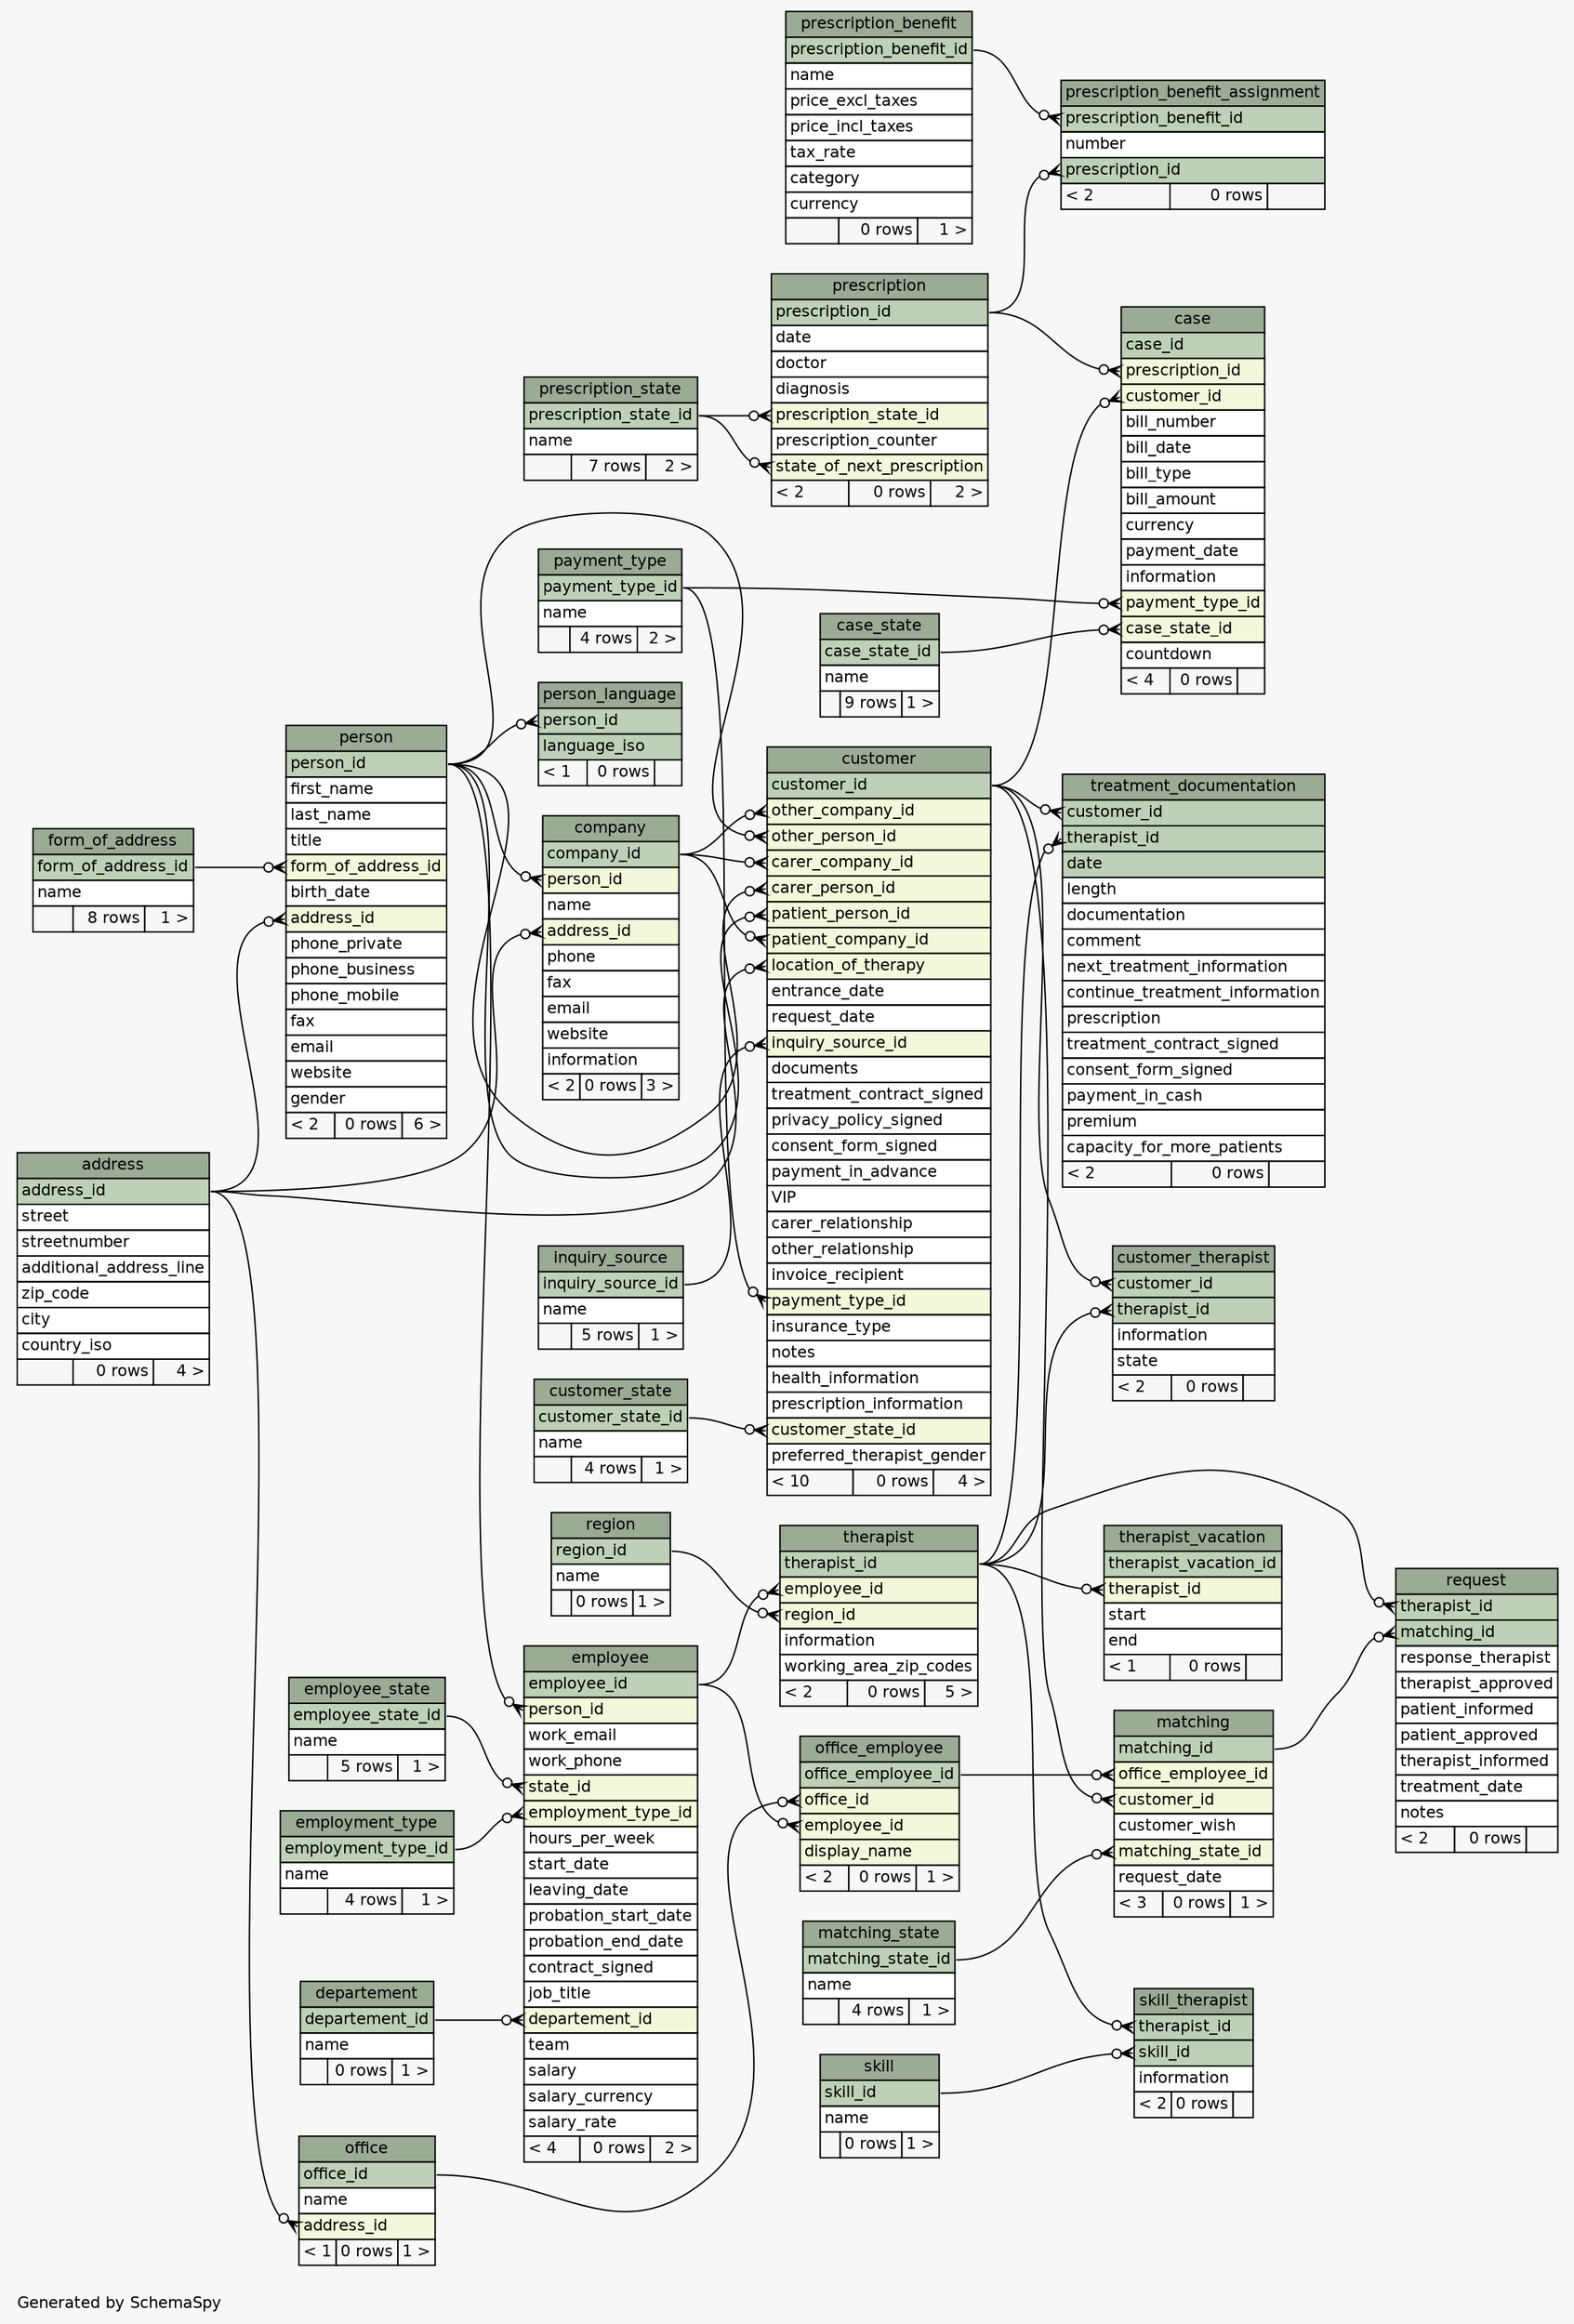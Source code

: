 // dot 2.40.1 on Linux 5.3.0-28-generic
// SchemaSpy rev 590
digraph "largeRelationshipsDiagram" {
  graph [
    rankdir="RL"
    bgcolor="#f7f7f7"
    label="\nGenerated by SchemaSpy"
    labeljust="l"
    nodesep="0.18"
    ranksep="0.46"
    fontname="Helvetica"
    fontsize="11"
  ];
  node [
    fontname="Helvetica"
    fontsize="11"
    shape="plaintext"
  ];
  edge [
    arrowsize="0.8"
  ];
  "address" [
    label=<
    <TABLE BORDER="0" CELLBORDER="1" CELLSPACING="0" BGCOLOR="#ffffff">
      <TR><TD COLSPAN="3" BGCOLOR="#9bab96" ALIGN="CENTER">address</TD></TR>
      <TR><TD PORT="address_id" COLSPAN="3" BGCOLOR="#bed1b8" ALIGN="LEFT">address_id</TD></TR>
      <TR><TD PORT="street" COLSPAN="3" ALIGN="LEFT">street</TD></TR>
      <TR><TD PORT="streetnumber" COLSPAN="3" ALIGN="LEFT">streetnumber</TD></TR>
      <TR><TD PORT="additional_address_line" COLSPAN="3" ALIGN="LEFT">additional_address_line</TD></TR>
      <TR><TD PORT="zip_code" COLSPAN="3" ALIGN="LEFT">zip_code</TD></TR>
      <TR><TD PORT="city" COLSPAN="3" ALIGN="LEFT">city</TD></TR>
      <TR><TD PORT="country_iso" COLSPAN="3" ALIGN="LEFT">country_iso</TD></TR>
      <TR><TD ALIGN="LEFT" BGCOLOR="#f7f7f7">  </TD><TD ALIGN="RIGHT" BGCOLOR="#f7f7f7">0 rows</TD><TD ALIGN="RIGHT" BGCOLOR="#f7f7f7">4 &gt;</TD></TR>
    </TABLE>>
    URL="tables/address.html"
    tooltip="address"
  ];
  "case" [
    label=<
    <TABLE BORDER="0" CELLBORDER="1" CELLSPACING="0" BGCOLOR="#ffffff">
      <TR><TD COLSPAN="3" BGCOLOR="#9bab96" ALIGN="CENTER">case</TD></TR>
      <TR><TD PORT="case_id" COLSPAN="3" BGCOLOR="#bed1b8" ALIGN="LEFT">case_id</TD></TR>
      <TR><TD PORT="prescription_id" COLSPAN="3" BGCOLOR="#f4f7da" ALIGN="LEFT">prescription_id</TD></TR>
      <TR><TD PORT="customer_id" COLSPAN="3" BGCOLOR="#f4f7da" ALIGN="LEFT">customer_id</TD></TR>
      <TR><TD PORT="bill_number" COLSPAN="3" ALIGN="LEFT">bill_number</TD></TR>
      <TR><TD PORT="bill_date" COLSPAN="3" ALIGN="LEFT">bill_date</TD></TR>
      <TR><TD PORT="bill_type" COLSPAN="3" ALIGN="LEFT">bill_type</TD></TR>
      <TR><TD PORT="bill_amount" COLSPAN="3" ALIGN="LEFT">bill_amount</TD></TR>
      <TR><TD PORT="currency" COLSPAN="3" ALIGN="LEFT">currency</TD></TR>
      <TR><TD PORT="payment_date" COLSPAN="3" ALIGN="LEFT">payment_date</TD></TR>
      <TR><TD PORT="information" COLSPAN="3" ALIGN="LEFT">information</TD></TR>
      <TR><TD PORT="payment_type_id" COLSPAN="3" BGCOLOR="#f4f7da" ALIGN="LEFT">payment_type_id</TD></TR>
      <TR><TD PORT="case_state_id" COLSPAN="3" BGCOLOR="#f4f7da" ALIGN="LEFT">case_state_id</TD></TR>
      <TR><TD PORT="countdown" COLSPAN="3" ALIGN="LEFT">countdown</TD></TR>
      <TR><TD ALIGN="LEFT" BGCOLOR="#f7f7f7">&lt; 4</TD><TD ALIGN="RIGHT" BGCOLOR="#f7f7f7">0 rows</TD><TD ALIGN="RIGHT" BGCOLOR="#f7f7f7">  </TD></TR>
    </TABLE>>
    URL="tables/case.html"
    tooltip="case"
  ];
  "case_state" [
    label=<
    <TABLE BORDER="0" CELLBORDER="1" CELLSPACING="0" BGCOLOR="#ffffff">
      <TR><TD COLSPAN="3" BGCOLOR="#9bab96" ALIGN="CENTER">case_state</TD></TR>
      <TR><TD PORT="case_state_id" COLSPAN="3" BGCOLOR="#bed1b8" ALIGN="LEFT">case_state_id</TD></TR>
      <TR><TD PORT="name" COLSPAN="3" ALIGN="LEFT">name</TD></TR>
      <TR><TD ALIGN="LEFT" BGCOLOR="#f7f7f7">  </TD><TD ALIGN="RIGHT" BGCOLOR="#f7f7f7">9 rows</TD><TD ALIGN="RIGHT" BGCOLOR="#f7f7f7">1 &gt;</TD></TR>
    </TABLE>>
    URL="tables/case_state.html"
    tooltip="case_state"
  ];
  "company" [
    label=<
    <TABLE BORDER="0" CELLBORDER="1" CELLSPACING="0" BGCOLOR="#ffffff">
      <TR><TD COLSPAN="3" BGCOLOR="#9bab96" ALIGN="CENTER">company</TD></TR>
      <TR><TD PORT="company_id" COLSPAN="3" BGCOLOR="#bed1b8" ALIGN="LEFT">company_id</TD></TR>
      <TR><TD PORT="person_id" COLSPAN="3" BGCOLOR="#f4f7da" ALIGN="LEFT">person_id</TD></TR>
      <TR><TD PORT="name" COLSPAN="3" ALIGN="LEFT">name</TD></TR>
      <TR><TD PORT="address_id" COLSPAN="3" BGCOLOR="#f4f7da" ALIGN="LEFT">address_id</TD></TR>
      <TR><TD PORT="phone" COLSPAN="3" ALIGN="LEFT">phone</TD></TR>
      <TR><TD PORT="fax" COLSPAN="3" ALIGN="LEFT">fax</TD></TR>
      <TR><TD PORT="email" COLSPAN="3" ALIGN="LEFT">email</TD></TR>
      <TR><TD PORT="website" COLSPAN="3" ALIGN="LEFT">website</TD></TR>
      <TR><TD PORT="information" COLSPAN="3" ALIGN="LEFT">information</TD></TR>
      <TR><TD ALIGN="LEFT" BGCOLOR="#f7f7f7">&lt; 2</TD><TD ALIGN="RIGHT" BGCOLOR="#f7f7f7">0 rows</TD><TD ALIGN="RIGHT" BGCOLOR="#f7f7f7">3 &gt;</TD></TR>
    </TABLE>>
    URL="tables/company.html"
    tooltip="company"
  ];
  "customer" [
    label=<
    <TABLE BORDER="0" CELLBORDER="1" CELLSPACING="0" BGCOLOR="#ffffff">
      <TR><TD COLSPAN="3" BGCOLOR="#9bab96" ALIGN="CENTER">customer</TD></TR>
      <TR><TD PORT="customer_id" COLSPAN="3" BGCOLOR="#bed1b8" ALIGN="LEFT">customer_id</TD></TR>
      <TR><TD PORT="other_company_id" COLSPAN="3" BGCOLOR="#f4f7da" ALIGN="LEFT">other_company_id</TD></TR>
      <TR><TD PORT="other_person_id" COLSPAN="3" BGCOLOR="#f4f7da" ALIGN="LEFT">other_person_id</TD></TR>
      <TR><TD PORT="carer_company_id" COLSPAN="3" BGCOLOR="#f4f7da" ALIGN="LEFT">carer_company_id</TD></TR>
      <TR><TD PORT="carer_person_id" COLSPAN="3" BGCOLOR="#f4f7da" ALIGN="LEFT">carer_person_id</TD></TR>
      <TR><TD PORT="patient_person_id" COLSPAN="3" BGCOLOR="#f4f7da" ALIGN="LEFT">patient_person_id</TD></TR>
      <TR><TD PORT="patient_company_id" COLSPAN="3" BGCOLOR="#f4f7da" ALIGN="LEFT">patient_company_id</TD></TR>
      <TR><TD PORT="location_of_therapy" COLSPAN="3" BGCOLOR="#f4f7da" ALIGN="LEFT">location_of_therapy</TD></TR>
      <TR><TD PORT="entrance_date" COLSPAN="3" ALIGN="LEFT">entrance_date</TD></TR>
      <TR><TD PORT="request_date" COLSPAN="3" ALIGN="LEFT">request_date</TD></TR>
      <TR><TD PORT="inquiry_source_id" COLSPAN="3" BGCOLOR="#f4f7da" ALIGN="LEFT">inquiry_source_id</TD></TR>
      <TR><TD PORT="documents" COLSPAN="3" ALIGN="LEFT">documents</TD></TR>
      <TR><TD PORT="treatment_contract_signed" COLSPAN="3" ALIGN="LEFT">treatment_contract_signed</TD></TR>
      <TR><TD PORT="privacy_policy_signed" COLSPAN="3" ALIGN="LEFT">privacy_policy_signed</TD></TR>
      <TR><TD PORT="consent_form_signed" COLSPAN="3" ALIGN="LEFT">consent_form_signed</TD></TR>
      <TR><TD PORT="payment_in_advance" COLSPAN="3" ALIGN="LEFT">payment_in_advance</TD></TR>
      <TR><TD PORT="VIP" COLSPAN="3" ALIGN="LEFT">VIP</TD></TR>
      <TR><TD PORT="carer_relationship" COLSPAN="3" ALIGN="LEFT">carer_relationship</TD></TR>
      <TR><TD PORT="other_relationship" COLSPAN="3" ALIGN="LEFT">other_relationship</TD></TR>
      <TR><TD PORT="invoice_recipient" COLSPAN="3" ALIGN="LEFT">invoice_recipient</TD></TR>
      <TR><TD PORT="payment_type_id" COLSPAN="3" BGCOLOR="#f4f7da" ALIGN="LEFT">payment_type_id</TD></TR>
      <TR><TD PORT="insurance_type" COLSPAN="3" ALIGN="LEFT">insurance_type</TD></TR>
      <TR><TD PORT="notes" COLSPAN="3" ALIGN="LEFT">notes</TD></TR>
      <TR><TD PORT="health_information" COLSPAN="3" ALIGN="LEFT">health_information</TD></TR>
      <TR><TD PORT="prescription_information" COLSPAN="3" ALIGN="LEFT">prescription_information</TD></TR>
      <TR><TD PORT="customer_state_id" COLSPAN="3" BGCOLOR="#f4f7da" ALIGN="LEFT">customer_state_id</TD></TR>
      <TR><TD PORT="preferred_therapist_gender" COLSPAN="3" ALIGN="LEFT">preferred_therapist_gender</TD></TR>
      <TR><TD ALIGN="LEFT" BGCOLOR="#f7f7f7">&lt; 10</TD><TD ALIGN="RIGHT" BGCOLOR="#f7f7f7">0 rows</TD><TD ALIGN="RIGHT" BGCOLOR="#f7f7f7">4 &gt;</TD></TR>
    </TABLE>>
    URL="tables/customer.html"
    tooltip="customer"
  ];
  "customer_state" [
    label=<
    <TABLE BORDER="0" CELLBORDER="1" CELLSPACING="0" BGCOLOR="#ffffff">
      <TR><TD COLSPAN="3" BGCOLOR="#9bab96" ALIGN="CENTER">customer_state</TD></TR>
      <TR><TD PORT="customer_state_id" COLSPAN="3" BGCOLOR="#bed1b8" ALIGN="LEFT">customer_state_id</TD></TR>
      <TR><TD PORT="name" COLSPAN="3" ALIGN="LEFT">name</TD></TR>
      <TR><TD ALIGN="LEFT" BGCOLOR="#f7f7f7">  </TD><TD ALIGN="RIGHT" BGCOLOR="#f7f7f7">4 rows</TD><TD ALIGN="RIGHT" BGCOLOR="#f7f7f7">1 &gt;</TD></TR>
    </TABLE>>
    URL="tables/customer_state.html"
    tooltip="customer_state"
  ];
  "customer_therapist" [
    label=<
    <TABLE BORDER="0" CELLBORDER="1" CELLSPACING="0" BGCOLOR="#ffffff">
      <TR><TD COLSPAN="3" BGCOLOR="#9bab96" ALIGN="CENTER">customer_therapist</TD></TR>
      <TR><TD PORT="customer_id" COLSPAN="3" BGCOLOR="#bed1b8" ALIGN="LEFT">customer_id</TD></TR>
      <TR><TD PORT="therapist_id" COLSPAN="3" BGCOLOR="#bed1b8" ALIGN="LEFT">therapist_id</TD></TR>
      <TR><TD PORT="information" COLSPAN="3" ALIGN="LEFT">information</TD></TR>
      <TR><TD PORT="state" COLSPAN="3" ALIGN="LEFT">state</TD></TR>
      <TR><TD ALIGN="LEFT" BGCOLOR="#f7f7f7">&lt; 2</TD><TD ALIGN="RIGHT" BGCOLOR="#f7f7f7">0 rows</TD><TD ALIGN="RIGHT" BGCOLOR="#f7f7f7">  </TD></TR>
    </TABLE>>
    URL="tables/customer_therapist.html"
    tooltip="customer_therapist"
  ];
  "departement" [
    label=<
    <TABLE BORDER="0" CELLBORDER="1" CELLSPACING="0" BGCOLOR="#ffffff">
      <TR><TD COLSPAN="3" BGCOLOR="#9bab96" ALIGN="CENTER">departement</TD></TR>
      <TR><TD PORT="departement_id" COLSPAN="3" BGCOLOR="#bed1b8" ALIGN="LEFT">departement_id</TD></TR>
      <TR><TD PORT="name" COLSPAN="3" ALIGN="LEFT">name</TD></TR>
      <TR><TD ALIGN="LEFT" BGCOLOR="#f7f7f7">  </TD><TD ALIGN="RIGHT" BGCOLOR="#f7f7f7">0 rows</TD><TD ALIGN="RIGHT" BGCOLOR="#f7f7f7">1 &gt;</TD></TR>
    </TABLE>>
    URL="tables/departement.html"
    tooltip="departement"
  ];
  "employee" [
    label=<
    <TABLE BORDER="0" CELLBORDER="1" CELLSPACING="0" BGCOLOR="#ffffff">
      <TR><TD COLSPAN="3" BGCOLOR="#9bab96" ALIGN="CENTER">employee</TD></TR>
      <TR><TD PORT="employee_id" COLSPAN="3" BGCOLOR="#bed1b8" ALIGN="LEFT">employee_id</TD></TR>
      <TR><TD PORT="person_id" COLSPAN="3" BGCOLOR="#f4f7da" ALIGN="LEFT">person_id</TD></TR>
      <TR><TD PORT="work_email" COLSPAN="3" ALIGN="LEFT">work_email</TD></TR>
      <TR><TD PORT="work_phone" COLSPAN="3" ALIGN="LEFT">work_phone</TD></TR>
      <TR><TD PORT="state_id" COLSPAN="3" BGCOLOR="#f4f7da" ALIGN="LEFT">state_id</TD></TR>
      <TR><TD PORT="employment_type_id" COLSPAN="3" BGCOLOR="#f4f7da" ALIGN="LEFT">employment_type_id</TD></TR>
      <TR><TD PORT="hours_per_week" COLSPAN="3" ALIGN="LEFT">hours_per_week</TD></TR>
      <TR><TD PORT="start_date" COLSPAN="3" ALIGN="LEFT">start_date</TD></TR>
      <TR><TD PORT="leaving_date" COLSPAN="3" ALIGN="LEFT">leaving_date</TD></TR>
      <TR><TD PORT="probation_start_date" COLSPAN="3" ALIGN="LEFT">probation_start_date</TD></TR>
      <TR><TD PORT="probation_end_date" COLSPAN="3" ALIGN="LEFT">probation_end_date</TD></TR>
      <TR><TD PORT="contract_signed" COLSPAN="3" ALIGN="LEFT">contract_signed</TD></TR>
      <TR><TD PORT="job_title" COLSPAN="3" ALIGN="LEFT">job_title</TD></TR>
      <TR><TD PORT="departement_id" COLSPAN="3" BGCOLOR="#f4f7da" ALIGN="LEFT">departement_id</TD></TR>
      <TR><TD PORT="team" COLSPAN="3" ALIGN="LEFT">team</TD></TR>
      <TR><TD PORT="salary" COLSPAN="3" ALIGN="LEFT">salary</TD></TR>
      <TR><TD PORT="salary_currency" COLSPAN="3" ALIGN="LEFT">salary_currency</TD></TR>
      <TR><TD PORT="salary_rate" COLSPAN="3" ALIGN="LEFT">salary_rate</TD></TR>
      <TR><TD ALIGN="LEFT" BGCOLOR="#f7f7f7">&lt; 4</TD><TD ALIGN="RIGHT" BGCOLOR="#f7f7f7">0 rows</TD><TD ALIGN="RIGHT" BGCOLOR="#f7f7f7">2 &gt;</TD></TR>
    </TABLE>>
    URL="tables/employee.html"
    tooltip="employee"
  ];
  "employee_state" [
    label=<
    <TABLE BORDER="0" CELLBORDER="1" CELLSPACING="0" BGCOLOR="#ffffff">
      <TR><TD COLSPAN="3" BGCOLOR="#9bab96" ALIGN="CENTER">employee_state</TD></TR>
      <TR><TD PORT="employee_state_id" COLSPAN="3" BGCOLOR="#bed1b8" ALIGN="LEFT">employee_state_id</TD></TR>
      <TR><TD PORT="name" COLSPAN="3" ALIGN="LEFT">name</TD></TR>
      <TR><TD ALIGN="LEFT" BGCOLOR="#f7f7f7">  </TD><TD ALIGN="RIGHT" BGCOLOR="#f7f7f7">5 rows</TD><TD ALIGN="RIGHT" BGCOLOR="#f7f7f7">1 &gt;</TD></TR>
    </TABLE>>
    URL="tables/employee_state.html"
    tooltip="employee_state"
  ];
  "employment_type" [
    label=<
    <TABLE BORDER="0" CELLBORDER="1" CELLSPACING="0" BGCOLOR="#ffffff">
      <TR><TD COLSPAN="3" BGCOLOR="#9bab96" ALIGN="CENTER">employment_type</TD></TR>
      <TR><TD PORT="employment_type_id" COLSPAN="3" BGCOLOR="#bed1b8" ALIGN="LEFT">employment_type_id</TD></TR>
      <TR><TD PORT="name" COLSPAN="3" ALIGN="LEFT">name</TD></TR>
      <TR><TD ALIGN="LEFT" BGCOLOR="#f7f7f7">  </TD><TD ALIGN="RIGHT" BGCOLOR="#f7f7f7">4 rows</TD><TD ALIGN="RIGHT" BGCOLOR="#f7f7f7">1 &gt;</TD></TR>
    </TABLE>>
    URL="tables/employment_type.html"
    tooltip="employment_type"
  ];
  "form_of_address" [
    label=<
    <TABLE BORDER="0" CELLBORDER="1" CELLSPACING="0" BGCOLOR="#ffffff">
      <TR><TD COLSPAN="3" BGCOLOR="#9bab96" ALIGN="CENTER">form_of_address</TD></TR>
      <TR><TD PORT="form_of_address_id" COLSPAN="3" BGCOLOR="#bed1b8" ALIGN="LEFT">form_of_address_id</TD></TR>
      <TR><TD PORT="name" COLSPAN="3" ALIGN="LEFT">name</TD></TR>
      <TR><TD ALIGN="LEFT" BGCOLOR="#f7f7f7">  </TD><TD ALIGN="RIGHT" BGCOLOR="#f7f7f7">8 rows</TD><TD ALIGN="RIGHT" BGCOLOR="#f7f7f7">1 &gt;</TD></TR>
    </TABLE>>
    URL="tables/form_of_address.html"
    tooltip="form_of_address"
  ];
  "inquiry_source" [
    label=<
    <TABLE BORDER="0" CELLBORDER="1" CELLSPACING="0" BGCOLOR="#ffffff">
      <TR><TD COLSPAN="3" BGCOLOR="#9bab96" ALIGN="CENTER">inquiry_source</TD></TR>
      <TR><TD PORT="inquiry_source_id" COLSPAN="3" BGCOLOR="#bed1b8" ALIGN="LEFT">inquiry_source_id</TD></TR>
      <TR><TD PORT="name" COLSPAN="3" ALIGN="LEFT">name</TD></TR>
      <TR><TD ALIGN="LEFT" BGCOLOR="#f7f7f7">  </TD><TD ALIGN="RIGHT" BGCOLOR="#f7f7f7">5 rows</TD><TD ALIGN="RIGHT" BGCOLOR="#f7f7f7">1 &gt;</TD></TR>
    </TABLE>>
    URL="tables/inquiry_source.html"
    tooltip="inquiry_source"
  ];
  "matching" [
    label=<
    <TABLE BORDER="0" CELLBORDER="1" CELLSPACING="0" BGCOLOR="#ffffff">
      <TR><TD COLSPAN="3" BGCOLOR="#9bab96" ALIGN="CENTER">matching</TD></TR>
      <TR><TD PORT="matching_id" COLSPAN="3" BGCOLOR="#bed1b8" ALIGN="LEFT">matching_id</TD></TR>
      <TR><TD PORT="office_employee_id" COLSPAN="3" BGCOLOR="#f4f7da" ALIGN="LEFT">office_employee_id</TD></TR>
      <TR><TD PORT="customer_id" COLSPAN="3" BGCOLOR="#f4f7da" ALIGN="LEFT">customer_id</TD></TR>
      <TR><TD PORT="customer_wish" COLSPAN="3" ALIGN="LEFT">customer_wish</TD></TR>
      <TR><TD PORT="matching_state_id" COLSPAN="3" BGCOLOR="#f4f7da" ALIGN="LEFT">matching_state_id</TD></TR>
      <TR><TD PORT="request_date" COLSPAN="3" ALIGN="LEFT">request_date</TD></TR>
      <TR><TD ALIGN="LEFT" BGCOLOR="#f7f7f7">&lt; 3</TD><TD ALIGN="RIGHT" BGCOLOR="#f7f7f7">0 rows</TD><TD ALIGN="RIGHT" BGCOLOR="#f7f7f7">1 &gt;</TD></TR>
    </TABLE>>
    URL="tables/matching.html"
    tooltip="matching"
  ];
  "matching_state" [
    label=<
    <TABLE BORDER="0" CELLBORDER="1" CELLSPACING="0" BGCOLOR="#ffffff">
      <TR><TD COLSPAN="3" BGCOLOR="#9bab96" ALIGN="CENTER">matching_state</TD></TR>
      <TR><TD PORT="matching_state_id" COLSPAN="3" BGCOLOR="#bed1b8" ALIGN="LEFT">matching_state_id</TD></TR>
      <TR><TD PORT="name" COLSPAN="3" ALIGN="LEFT">name</TD></TR>
      <TR><TD ALIGN="LEFT" BGCOLOR="#f7f7f7">  </TD><TD ALIGN="RIGHT" BGCOLOR="#f7f7f7">4 rows</TD><TD ALIGN="RIGHT" BGCOLOR="#f7f7f7">1 &gt;</TD></TR>
    </TABLE>>
    URL="tables/matching_state.html"
    tooltip="matching_state"
  ];
  "office" [
    label=<
    <TABLE BORDER="0" CELLBORDER="1" CELLSPACING="0" BGCOLOR="#ffffff">
      <TR><TD COLSPAN="3" BGCOLOR="#9bab96" ALIGN="CENTER">office</TD></TR>
      <TR><TD PORT="office_id" COLSPAN="3" BGCOLOR="#bed1b8" ALIGN="LEFT">office_id</TD></TR>
      <TR><TD PORT="name" COLSPAN="3" ALIGN="LEFT">name</TD></TR>
      <TR><TD PORT="address_id" COLSPAN="3" BGCOLOR="#f4f7da" ALIGN="LEFT">address_id</TD></TR>
      <TR><TD ALIGN="LEFT" BGCOLOR="#f7f7f7">&lt; 1</TD><TD ALIGN="RIGHT" BGCOLOR="#f7f7f7">0 rows</TD><TD ALIGN="RIGHT" BGCOLOR="#f7f7f7">1 &gt;</TD></TR>
    </TABLE>>
    URL="tables/office.html"
    tooltip="office"
  ];
  "office_employee" [
    label=<
    <TABLE BORDER="0" CELLBORDER="1" CELLSPACING="0" BGCOLOR="#ffffff">
      <TR><TD COLSPAN="3" BGCOLOR="#9bab96" ALIGN="CENTER">office_employee</TD></TR>
      <TR><TD PORT="office_employee_id" COLSPAN="3" BGCOLOR="#bed1b8" ALIGN="LEFT">office_employee_id</TD></TR>
      <TR><TD PORT="office_id" COLSPAN="3" BGCOLOR="#f4f7da" ALIGN="LEFT">office_id</TD></TR>
      <TR><TD PORT="employee_id" COLSPAN="3" BGCOLOR="#f4f7da" ALIGN="LEFT">employee_id</TD></TR>
      <TR><TD PORT="display_name" COLSPAN="3" BGCOLOR="#f4f7da" ALIGN="LEFT">display_name</TD></TR>
      <TR><TD ALIGN="LEFT" BGCOLOR="#f7f7f7">&lt; 2</TD><TD ALIGN="RIGHT" BGCOLOR="#f7f7f7">0 rows</TD><TD ALIGN="RIGHT" BGCOLOR="#f7f7f7">1 &gt;</TD></TR>
    </TABLE>>
    URL="tables/office_employee.html"
    tooltip="office_employee"
  ];
  "payment_type" [
    label=<
    <TABLE BORDER="0" CELLBORDER="1" CELLSPACING="0" BGCOLOR="#ffffff">
      <TR><TD COLSPAN="3" BGCOLOR="#9bab96" ALIGN="CENTER">payment_type</TD></TR>
      <TR><TD PORT="payment_type_id" COLSPAN="3" BGCOLOR="#bed1b8" ALIGN="LEFT">payment_type_id</TD></TR>
      <TR><TD PORT="name" COLSPAN="3" ALIGN="LEFT">name</TD></TR>
      <TR><TD ALIGN="LEFT" BGCOLOR="#f7f7f7">  </TD><TD ALIGN="RIGHT" BGCOLOR="#f7f7f7">4 rows</TD><TD ALIGN="RIGHT" BGCOLOR="#f7f7f7">2 &gt;</TD></TR>
    </TABLE>>
    URL="tables/payment_type.html"
    tooltip="payment_type"
  ];
  "person" [
    label=<
    <TABLE BORDER="0" CELLBORDER="1" CELLSPACING="0" BGCOLOR="#ffffff">
      <TR><TD COLSPAN="3" BGCOLOR="#9bab96" ALIGN="CENTER">person</TD></TR>
      <TR><TD PORT="person_id" COLSPAN="3" BGCOLOR="#bed1b8" ALIGN="LEFT">person_id</TD></TR>
      <TR><TD PORT="first_name" COLSPAN="3" ALIGN="LEFT">first_name</TD></TR>
      <TR><TD PORT="last_name" COLSPAN="3" ALIGN="LEFT">last_name</TD></TR>
      <TR><TD PORT="title" COLSPAN="3" ALIGN="LEFT">title</TD></TR>
      <TR><TD PORT="form_of_address_id" COLSPAN="3" BGCOLOR="#f4f7da" ALIGN="LEFT">form_of_address_id</TD></TR>
      <TR><TD PORT="birth_date" COLSPAN="3" ALIGN="LEFT">birth_date</TD></TR>
      <TR><TD PORT="address_id" COLSPAN="3" BGCOLOR="#f4f7da" ALIGN="LEFT">address_id</TD></TR>
      <TR><TD PORT="phone_private" COLSPAN="3" ALIGN="LEFT">phone_private</TD></TR>
      <TR><TD PORT="phone_business" COLSPAN="3" ALIGN="LEFT">phone_business</TD></TR>
      <TR><TD PORT="phone_mobile" COLSPAN="3" ALIGN="LEFT">phone_mobile</TD></TR>
      <TR><TD PORT="fax" COLSPAN="3" ALIGN="LEFT">fax</TD></TR>
      <TR><TD PORT="email" COLSPAN="3" ALIGN="LEFT">email</TD></TR>
      <TR><TD PORT="website" COLSPAN="3" ALIGN="LEFT">website</TD></TR>
      <TR><TD PORT="gender" COLSPAN="3" ALIGN="LEFT">gender</TD></TR>
      <TR><TD ALIGN="LEFT" BGCOLOR="#f7f7f7">&lt; 2</TD><TD ALIGN="RIGHT" BGCOLOR="#f7f7f7">0 rows</TD><TD ALIGN="RIGHT" BGCOLOR="#f7f7f7">6 &gt;</TD></TR>
    </TABLE>>
    URL="tables/person.html"
    tooltip="person"
  ];
  "person_language" [
    label=<
    <TABLE BORDER="0" CELLBORDER="1" CELLSPACING="0" BGCOLOR="#ffffff">
      <TR><TD COLSPAN="3" BGCOLOR="#9bab96" ALIGN="CENTER">person_language</TD></TR>
      <TR><TD PORT="person_id" COLSPAN="3" BGCOLOR="#bed1b8" ALIGN="LEFT">person_id</TD></TR>
      <TR><TD PORT="language_iso" COLSPAN="3" BGCOLOR="#bed1b8" ALIGN="LEFT">language_iso</TD></TR>
      <TR><TD ALIGN="LEFT" BGCOLOR="#f7f7f7">&lt; 1</TD><TD ALIGN="RIGHT" BGCOLOR="#f7f7f7">0 rows</TD><TD ALIGN="RIGHT" BGCOLOR="#f7f7f7">  </TD></TR>
    </TABLE>>
    URL="tables/person_language.html"
    tooltip="person_language"
  ];
  "prescription" [
    label=<
    <TABLE BORDER="0" CELLBORDER="1" CELLSPACING="0" BGCOLOR="#ffffff">
      <TR><TD COLSPAN="3" BGCOLOR="#9bab96" ALIGN="CENTER">prescription</TD></TR>
      <TR><TD PORT="prescription_id" COLSPAN="3" BGCOLOR="#bed1b8" ALIGN="LEFT">prescription_id</TD></TR>
      <TR><TD PORT="date" COLSPAN="3" ALIGN="LEFT">date</TD></TR>
      <TR><TD PORT="doctor" COLSPAN="3" ALIGN="LEFT">doctor</TD></TR>
      <TR><TD PORT="diagnosis" COLSPAN="3" ALIGN="LEFT">diagnosis</TD></TR>
      <TR><TD PORT="prescription_state_id" COLSPAN="3" BGCOLOR="#f4f7da" ALIGN="LEFT">prescription_state_id</TD></TR>
      <TR><TD PORT="prescription_counter" COLSPAN="3" ALIGN="LEFT">prescription_counter</TD></TR>
      <TR><TD PORT="state_of_next_prescription" COLSPAN="3" BGCOLOR="#f4f7da" ALIGN="LEFT">state_of_next_prescription</TD></TR>
      <TR><TD ALIGN="LEFT" BGCOLOR="#f7f7f7">&lt; 2</TD><TD ALIGN="RIGHT" BGCOLOR="#f7f7f7">0 rows</TD><TD ALIGN="RIGHT" BGCOLOR="#f7f7f7">2 &gt;</TD></TR>
    </TABLE>>
    URL="tables/prescription.html"
    tooltip="prescription"
  ];
  "prescription_benefit" [
    label=<
    <TABLE BORDER="0" CELLBORDER="1" CELLSPACING="0" BGCOLOR="#ffffff">
      <TR><TD COLSPAN="3" BGCOLOR="#9bab96" ALIGN="CENTER">prescription_benefit</TD></TR>
      <TR><TD PORT="prescription_benefit_id" COLSPAN="3" BGCOLOR="#bed1b8" ALIGN="LEFT">prescription_benefit_id</TD></TR>
      <TR><TD PORT="name" COLSPAN="3" ALIGN="LEFT">name</TD></TR>
      <TR><TD PORT="price_excl_taxes" COLSPAN="3" ALIGN="LEFT">price_excl_taxes</TD></TR>
      <TR><TD PORT="price_incl_taxes" COLSPAN="3" ALIGN="LEFT">price_incl_taxes</TD></TR>
      <TR><TD PORT="tax_rate" COLSPAN="3" ALIGN="LEFT">tax_rate</TD></TR>
      <TR><TD PORT="category" COLSPAN="3" ALIGN="LEFT">category</TD></TR>
      <TR><TD PORT="currency" COLSPAN="3" ALIGN="LEFT">currency</TD></TR>
      <TR><TD ALIGN="LEFT" BGCOLOR="#f7f7f7">  </TD><TD ALIGN="RIGHT" BGCOLOR="#f7f7f7">0 rows</TD><TD ALIGN="RIGHT" BGCOLOR="#f7f7f7">1 &gt;</TD></TR>
    </TABLE>>
    URL="tables/prescription_benefit.html"
    tooltip="prescription_benefit"
  ];
  "prescription_benefit_assignment" [
    label=<
    <TABLE BORDER="0" CELLBORDER="1" CELLSPACING="0" BGCOLOR="#ffffff">
      <TR><TD COLSPAN="3" BGCOLOR="#9bab96" ALIGN="CENTER">prescription_benefit_assignment</TD></TR>
      <TR><TD PORT="prescription_benefit_id" COLSPAN="3" BGCOLOR="#bed1b8" ALIGN="LEFT">prescription_benefit_id</TD></TR>
      <TR><TD PORT="number" COLSPAN="3" ALIGN="LEFT">number</TD></TR>
      <TR><TD PORT="prescription_id" COLSPAN="3" BGCOLOR="#bed1b8" ALIGN="LEFT">prescription_id</TD></TR>
      <TR><TD ALIGN="LEFT" BGCOLOR="#f7f7f7">&lt; 2</TD><TD ALIGN="RIGHT" BGCOLOR="#f7f7f7">0 rows</TD><TD ALIGN="RIGHT" BGCOLOR="#f7f7f7">  </TD></TR>
    </TABLE>>
    URL="tables/prescription_benefit_assignment.html"
    tooltip="prescription_benefit_assignment"
  ];
  "prescription_state" [
    label=<
    <TABLE BORDER="0" CELLBORDER="1" CELLSPACING="0" BGCOLOR="#ffffff">
      <TR><TD COLSPAN="3" BGCOLOR="#9bab96" ALIGN="CENTER">prescription_state</TD></TR>
      <TR><TD PORT="prescription_state_id" COLSPAN="3" BGCOLOR="#bed1b8" ALIGN="LEFT">prescription_state_id</TD></TR>
      <TR><TD PORT="name" COLSPAN="3" ALIGN="LEFT">name</TD></TR>
      <TR><TD ALIGN="LEFT" BGCOLOR="#f7f7f7">  </TD><TD ALIGN="RIGHT" BGCOLOR="#f7f7f7">7 rows</TD><TD ALIGN="RIGHT" BGCOLOR="#f7f7f7">2 &gt;</TD></TR>
    </TABLE>>
    URL="tables/prescription_state.html"
    tooltip="prescription_state"
  ];
  "region" [
    label=<
    <TABLE BORDER="0" CELLBORDER="1" CELLSPACING="0" BGCOLOR="#ffffff">
      <TR><TD COLSPAN="3" BGCOLOR="#9bab96" ALIGN="CENTER">region</TD></TR>
      <TR><TD PORT="region_id" COLSPAN="3" BGCOLOR="#bed1b8" ALIGN="LEFT">region_id</TD></TR>
      <TR><TD PORT="name" COLSPAN="3" ALIGN="LEFT">name</TD></TR>
      <TR><TD ALIGN="LEFT" BGCOLOR="#f7f7f7">  </TD><TD ALIGN="RIGHT" BGCOLOR="#f7f7f7">0 rows</TD><TD ALIGN="RIGHT" BGCOLOR="#f7f7f7">1 &gt;</TD></TR>
    </TABLE>>
    URL="tables/region.html"
    tooltip="region"
  ];
  "request" [
    label=<
    <TABLE BORDER="0" CELLBORDER="1" CELLSPACING="0" BGCOLOR="#ffffff">
      <TR><TD COLSPAN="3" BGCOLOR="#9bab96" ALIGN="CENTER">request</TD></TR>
      <TR><TD PORT="therapist_id" COLSPAN="3" BGCOLOR="#bed1b8" ALIGN="LEFT">therapist_id</TD></TR>
      <TR><TD PORT="matching_id" COLSPAN="3" BGCOLOR="#bed1b8" ALIGN="LEFT">matching_id</TD></TR>
      <TR><TD PORT="response_therapist" COLSPAN="3" ALIGN="LEFT">response_therapist</TD></TR>
      <TR><TD PORT="therapist_approved" COLSPAN="3" ALIGN="LEFT">therapist_approved</TD></TR>
      <TR><TD PORT="patient_informed" COLSPAN="3" ALIGN="LEFT">patient_informed</TD></TR>
      <TR><TD PORT="patient_approved" COLSPAN="3" ALIGN="LEFT">patient_approved</TD></TR>
      <TR><TD PORT="therapist_informed" COLSPAN="3" ALIGN="LEFT">therapist_informed</TD></TR>
      <TR><TD PORT="treatment_date" COLSPAN="3" ALIGN="LEFT">treatment_date</TD></TR>
      <TR><TD PORT="notes" COLSPAN="3" ALIGN="LEFT">notes</TD></TR>
      <TR><TD ALIGN="LEFT" BGCOLOR="#f7f7f7">&lt; 2</TD><TD ALIGN="RIGHT" BGCOLOR="#f7f7f7">0 rows</TD><TD ALIGN="RIGHT" BGCOLOR="#f7f7f7">  </TD></TR>
    </TABLE>>
    URL="tables/request.html"
    tooltip="request"
  ];
  "skill" [
    label=<
    <TABLE BORDER="0" CELLBORDER="1" CELLSPACING="0" BGCOLOR="#ffffff">
      <TR><TD COLSPAN="3" BGCOLOR="#9bab96" ALIGN="CENTER">skill</TD></TR>
      <TR><TD PORT="skill_id" COLSPAN="3" BGCOLOR="#bed1b8" ALIGN="LEFT">skill_id</TD></TR>
      <TR><TD PORT="name" COLSPAN="3" ALIGN="LEFT">name</TD></TR>
      <TR><TD ALIGN="LEFT" BGCOLOR="#f7f7f7">  </TD><TD ALIGN="RIGHT" BGCOLOR="#f7f7f7">0 rows</TD><TD ALIGN="RIGHT" BGCOLOR="#f7f7f7">1 &gt;</TD></TR>
    </TABLE>>
    URL="tables/skill.html"
    tooltip="skill"
  ];
  "skill_therapist" [
    label=<
    <TABLE BORDER="0" CELLBORDER="1" CELLSPACING="0" BGCOLOR="#ffffff">
      <TR><TD COLSPAN="3" BGCOLOR="#9bab96" ALIGN="CENTER">skill_therapist</TD></TR>
      <TR><TD PORT="therapist_id" COLSPAN="3" BGCOLOR="#bed1b8" ALIGN="LEFT">therapist_id</TD></TR>
      <TR><TD PORT="skill_id" COLSPAN="3" BGCOLOR="#bed1b8" ALIGN="LEFT">skill_id</TD></TR>
      <TR><TD PORT="information" COLSPAN="3" ALIGN="LEFT">information</TD></TR>
      <TR><TD ALIGN="LEFT" BGCOLOR="#f7f7f7">&lt; 2</TD><TD ALIGN="RIGHT" BGCOLOR="#f7f7f7">0 rows</TD><TD ALIGN="RIGHT" BGCOLOR="#f7f7f7">  </TD></TR>
    </TABLE>>
    URL="tables/skill_therapist.html"
    tooltip="skill_therapist"
  ];
  "therapist" [
    label=<
    <TABLE BORDER="0" CELLBORDER="1" CELLSPACING="0" BGCOLOR="#ffffff">
      <TR><TD COLSPAN="3" BGCOLOR="#9bab96" ALIGN="CENTER">therapist</TD></TR>
      <TR><TD PORT="therapist_id" COLSPAN="3" BGCOLOR="#bed1b8" ALIGN="LEFT">therapist_id</TD></TR>
      <TR><TD PORT="employee_id" COLSPAN="3" BGCOLOR="#f4f7da" ALIGN="LEFT">employee_id</TD></TR>
      <TR><TD PORT="region_id" COLSPAN="3" BGCOLOR="#f4f7da" ALIGN="LEFT">region_id</TD></TR>
      <TR><TD PORT="information" COLSPAN="3" ALIGN="LEFT">information</TD></TR>
      <TR><TD PORT="working_area_zip_codes" COLSPAN="3" ALIGN="LEFT">working_area_zip_codes</TD></TR>
      <TR><TD ALIGN="LEFT" BGCOLOR="#f7f7f7">&lt; 2</TD><TD ALIGN="RIGHT" BGCOLOR="#f7f7f7">0 rows</TD><TD ALIGN="RIGHT" BGCOLOR="#f7f7f7">5 &gt;</TD></TR>
    </TABLE>>
    URL="tables/therapist.html"
    tooltip="therapist"
  ];
  "therapist_vacation" [
    label=<
    <TABLE BORDER="0" CELLBORDER="1" CELLSPACING="0" BGCOLOR="#ffffff">
      <TR><TD COLSPAN="3" BGCOLOR="#9bab96" ALIGN="CENTER">therapist_vacation</TD></TR>
      <TR><TD PORT="therapist_vacation_id" COLSPAN="3" BGCOLOR="#bed1b8" ALIGN="LEFT">therapist_vacation_id</TD></TR>
      <TR><TD PORT="therapist_id" COLSPAN="3" BGCOLOR="#f4f7da" ALIGN="LEFT">therapist_id</TD></TR>
      <TR><TD PORT="start" COLSPAN="3" ALIGN="LEFT">start</TD></TR>
      <TR><TD PORT="end" COLSPAN="3" ALIGN="LEFT">end</TD></TR>
      <TR><TD ALIGN="LEFT" BGCOLOR="#f7f7f7">&lt; 1</TD><TD ALIGN="RIGHT" BGCOLOR="#f7f7f7">0 rows</TD><TD ALIGN="RIGHT" BGCOLOR="#f7f7f7">  </TD></TR>
    </TABLE>>
    URL="tables/therapist_vacation.html"
    tooltip="therapist_vacation"
  ];
  "treatment_documentation" [
    label=<
    <TABLE BORDER="0" CELLBORDER="1" CELLSPACING="0" BGCOLOR="#ffffff">
      <TR><TD COLSPAN="3" BGCOLOR="#9bab96" ALIGN="CENTER">treatment_documentation</TD></TR>
      <TR><TD PORT="customer_id" COLSPAN="3" BGCOLOR="#bed1b8" ALIGN="LEFT">customer_id</TD></TR>
      <TR><TD PORT="therapist_id" COLSPAN="3" BGCOLOR="#bed1b8" ALIGN="LEFT">therapist_id</TD></TR>
      <TR><TD PORT="date" COLSPAN="3" BGCOLOR="#bed1b8" ALIGN="LEFT">date</TD></TR>
      <TR><TD PORT="length" COLSPAN="3" ALIGN="LEFT">length</TD></TR>
      <TR><TD PORT="documentation" COLSPAN="3" ALIGN="LEFT">documentation</TD></TR>
      <TR><TD PORT="comment" COLSPAN="3" ALIGN="LEFT">comment</TD></TR>
      <TR><TD PORT="next_treatment_information" COLSPAN="3" ALIGN="LEFT">next_treatment_information</TD></TR>
      <TR><TD PORT="continue_treatment_information" COLSPAN="3" ALIGN="LEFT">continue_treatment_information</TD></TR>
      <TR><TD PORT="prescription" COLSPAN="3" ALIGN="LEFT">prescription</TD></TR>
      <TR><TD PORT="treatment_contract_signed" COLSPAN="3" ALIGN="LEFT">treatment_contract_signed</TD></TR>
      <TR><TD PORT="consent_form_signed" COLSPAN="3" ALIGN="LEFT">consent_form_signed</TD></TR>
      <TR><TD PORT="payment_in_cash" COLSPAN="3" ALIGN="LEFT">payment_in_cash</TD></TR>
      <TR><TD PORT="premium" COLSPAN="3" ALIGN="LEFT">premium</TD></TR>
      <TR><TD PORT="capacity_for_more_patients" COLSPAN="3" ALIGN="LEFT">capacity_for_more_patients</TD></TR>
      <TR><TD ALIGN="LEFT" BGCOLOR="#f7f7f7">&lt; 2</TD><TD ALIGN="RIGHT" BGCOLOR="#f7f7f7">0 rows</TD><TD ALIGN="RIGHT" BGCOLOR="#f7f7f7">  </TD></TR>
    </TABLE>>
    URL="tables/treatment_documentation.html"
    tooltip="treatment_documentation"
  ];
  "case":"case_state_id":w -> "case_state":"case_state_id":e [arrowhead=none dir=back arrowtail=crowodot];
  "case":"customer_id":w -> "customer":"customer_id":e [arrowhead=none dir=back arrowtail=crowodot];
  "case":"payment_type_id":w -> "payment_type":"payment_type_id":e [arrowhead=none dir=back arrowtail=crowodot];
  "case":"prescription_id":w -> "prescription":"prescription_id":e [arrowhead=none dir=back arrowtail=crowodot];
  "company":"address_id":w -> "address":"address_id":e [arrowhead=none dir=back arrowtail=crowodot];
  "company":"person_id":w -> "person":"person_id":e [arrowhead=none dir=back arrowtail=crowodot];
  "customer":"carer_company_id":w -> "company":"company_id":e [arrowhead=none dir=back arrowtail=crowodot];
  "customer":"carer_person_id":w -> "person":"person_id":e [arrowhead=none dir=back arrowtail=crowodot];
  "customer":"customer_state_id":w -> "customer_state":"customer_state_id":e [arrowhead=none dir=back arrowtail=crowodot];
  "customer":"inquiry_source_id":w -> "inquiry_source":"inquiry_source_id":e [arrowhead=none dir=back arrowtail=crowodot];
  "customer":"location_of_therapy":w -> "address":"address_id":e [arrowhead=none dir=back arrowtail=crowodot];
  "customer":"other_company_id":w -> "company":"company_id":e [arrowhead=none dir=back arrowtail=crowodot];
  "customer":"other_person_id":w -> "person":"person_id":e [arrowhead=none dir=back arrowtail=crowodot];
  "customer":"patient_company_id":w -> "company":"company_id":e [arrowhead=none dir=back arrowtail=crowodot];
  "customer":"patient_person_id":w -> "person":"person_id":e [arrowhead=none dir=back arrowtail=crowodot];
  "customer":"payment_type_id":w -> "payment_type":"payment_type_id":e [arrowhead=none dir=back arrowtail=crowodot];
  "customer_therapist":"customer_id":w -> "customer":"customer_id":e [arrowhead=none dir=back arrowtail=crowodot];
  "customer_therapist":"therapist_id":w -> "therapist":"therapist_id":e [arrowhead=none dir=back arrowtail=crowodot];
  "employee":"departement_id":w -> "departement":"departement_id":e [arrowhead=none dir=back arrowtail=crowodot];
  "employee":"employment_type_id":w -> "employment_type":"employment_type_id":e [arrowhead=none dir=back arrowtail=crowodot];
  "employee":"person_id":w -> "person":"person_id":e [arrowhead=none dir=back arrowtail=crowodot];
  "employee":"state_id":w -> "employee_state":"employee_state_id":e [arrowhead=none dir=back arrowtail=crowodot];
  "matching":"customer_id":w -> "customer":"customer_id":e [arrowhead=none dir=back arrowtail=crowodot];
  "matching":"matching_state_id":w -> "matching_state":"matching_state_id":e [arrowhead=none dir=back arrowtail=crowodot];
  "matching":"office_employee_id":w -> "office_employee":"office_employee_id":e [arrowhead=none dir=back arrowtail=crowodot];
  "office":"address_id":w -> "address":"address_id":e [arrowhead=none dir=back arrowtail=crowodot];
  "office_employee":"employee_id":w -> "employee":"employee_id":e [arrowhead=none dir=back arrowtail=crowodot];
  "office_employee":"office_id":w -> "office":"office_id":e [arrowhead=none dir=back arrowtail=crowodot];
  "person":"address_id":w -> "address":"address_id":e [arrowhead=none dir=back arrowtail=crowodot];
  "person":"form_of_address_id":w -> "form_of_address":"form_of_address_id":e [arrowhead=none dir=back arrowtail=crowodot];
  "person_language":"person_id":w -> "person":"person_id":e [arrowhead=none dir=back arrowtail=crowodot];
  "prescription":"prescription_state_id":w -> "prescription_state":"prescription_state_id":e [arrowhead=none dir=back arrowtail=crowodot];
  "prescription":"state_of_next_prescription":w -> "prescription_state":"prescription_state_id":e [arrowhead=none dir=back arrowtail=crowodot];
  "prescription_benefit_assignment":"prescription_benefit_id":w -> "prescription_benefit":"prescription_benefit_id":e [arrowhead=none dir=back arrowtail=crowodot];
  "prescription_benefit_assignment":"prescription_id":w -> "prescription":"prescription_id":e [arrowhead=none dir=back arrowtail=crowodot];
  "request":"matching_id":w -> "matching":"matching_id":e [arrowhead=none dir=back arrowtail=crowodot];
  "request":"therapist_id":w -> "therapist":"therapist_id":e [arrowhead=none dir=back arrowtail=crowodot];
  "skill_therapist":"skill_id":w -> "skill":"skill_id":e [arrowhead=none dir=back arrowtail=crowodot];
  "skill_therapist":"therapist_id":w -> "therapist":"therapist_id":e [arrowhead=none dir=back arrowtail=crowodot];
  "therapist":"employee_id":w -> "employee":"employee_id":e [arrowhead=none dir=back arrowtail=crowodot];
  "therapist":"region_id":w -> "region":"region_id":e [arrowhead=none dir=back arrowtail=crowodot];
  "therapist_vacation":"therapist_id":w -> "therapist":"therapist_id":e [arrowhead=none dir=back arrowtail=crowodot];
  "treatment_documentation":"customer_id":w -> "customer":"customer_id":e [arrowhead=none dir=back arrowtail=crowodot];
  "treatment_documentation":"therapist_id":w -> "therapist":"therapist_id":e [arrowhead=none dir=back arrowtail=crowodot];
}
